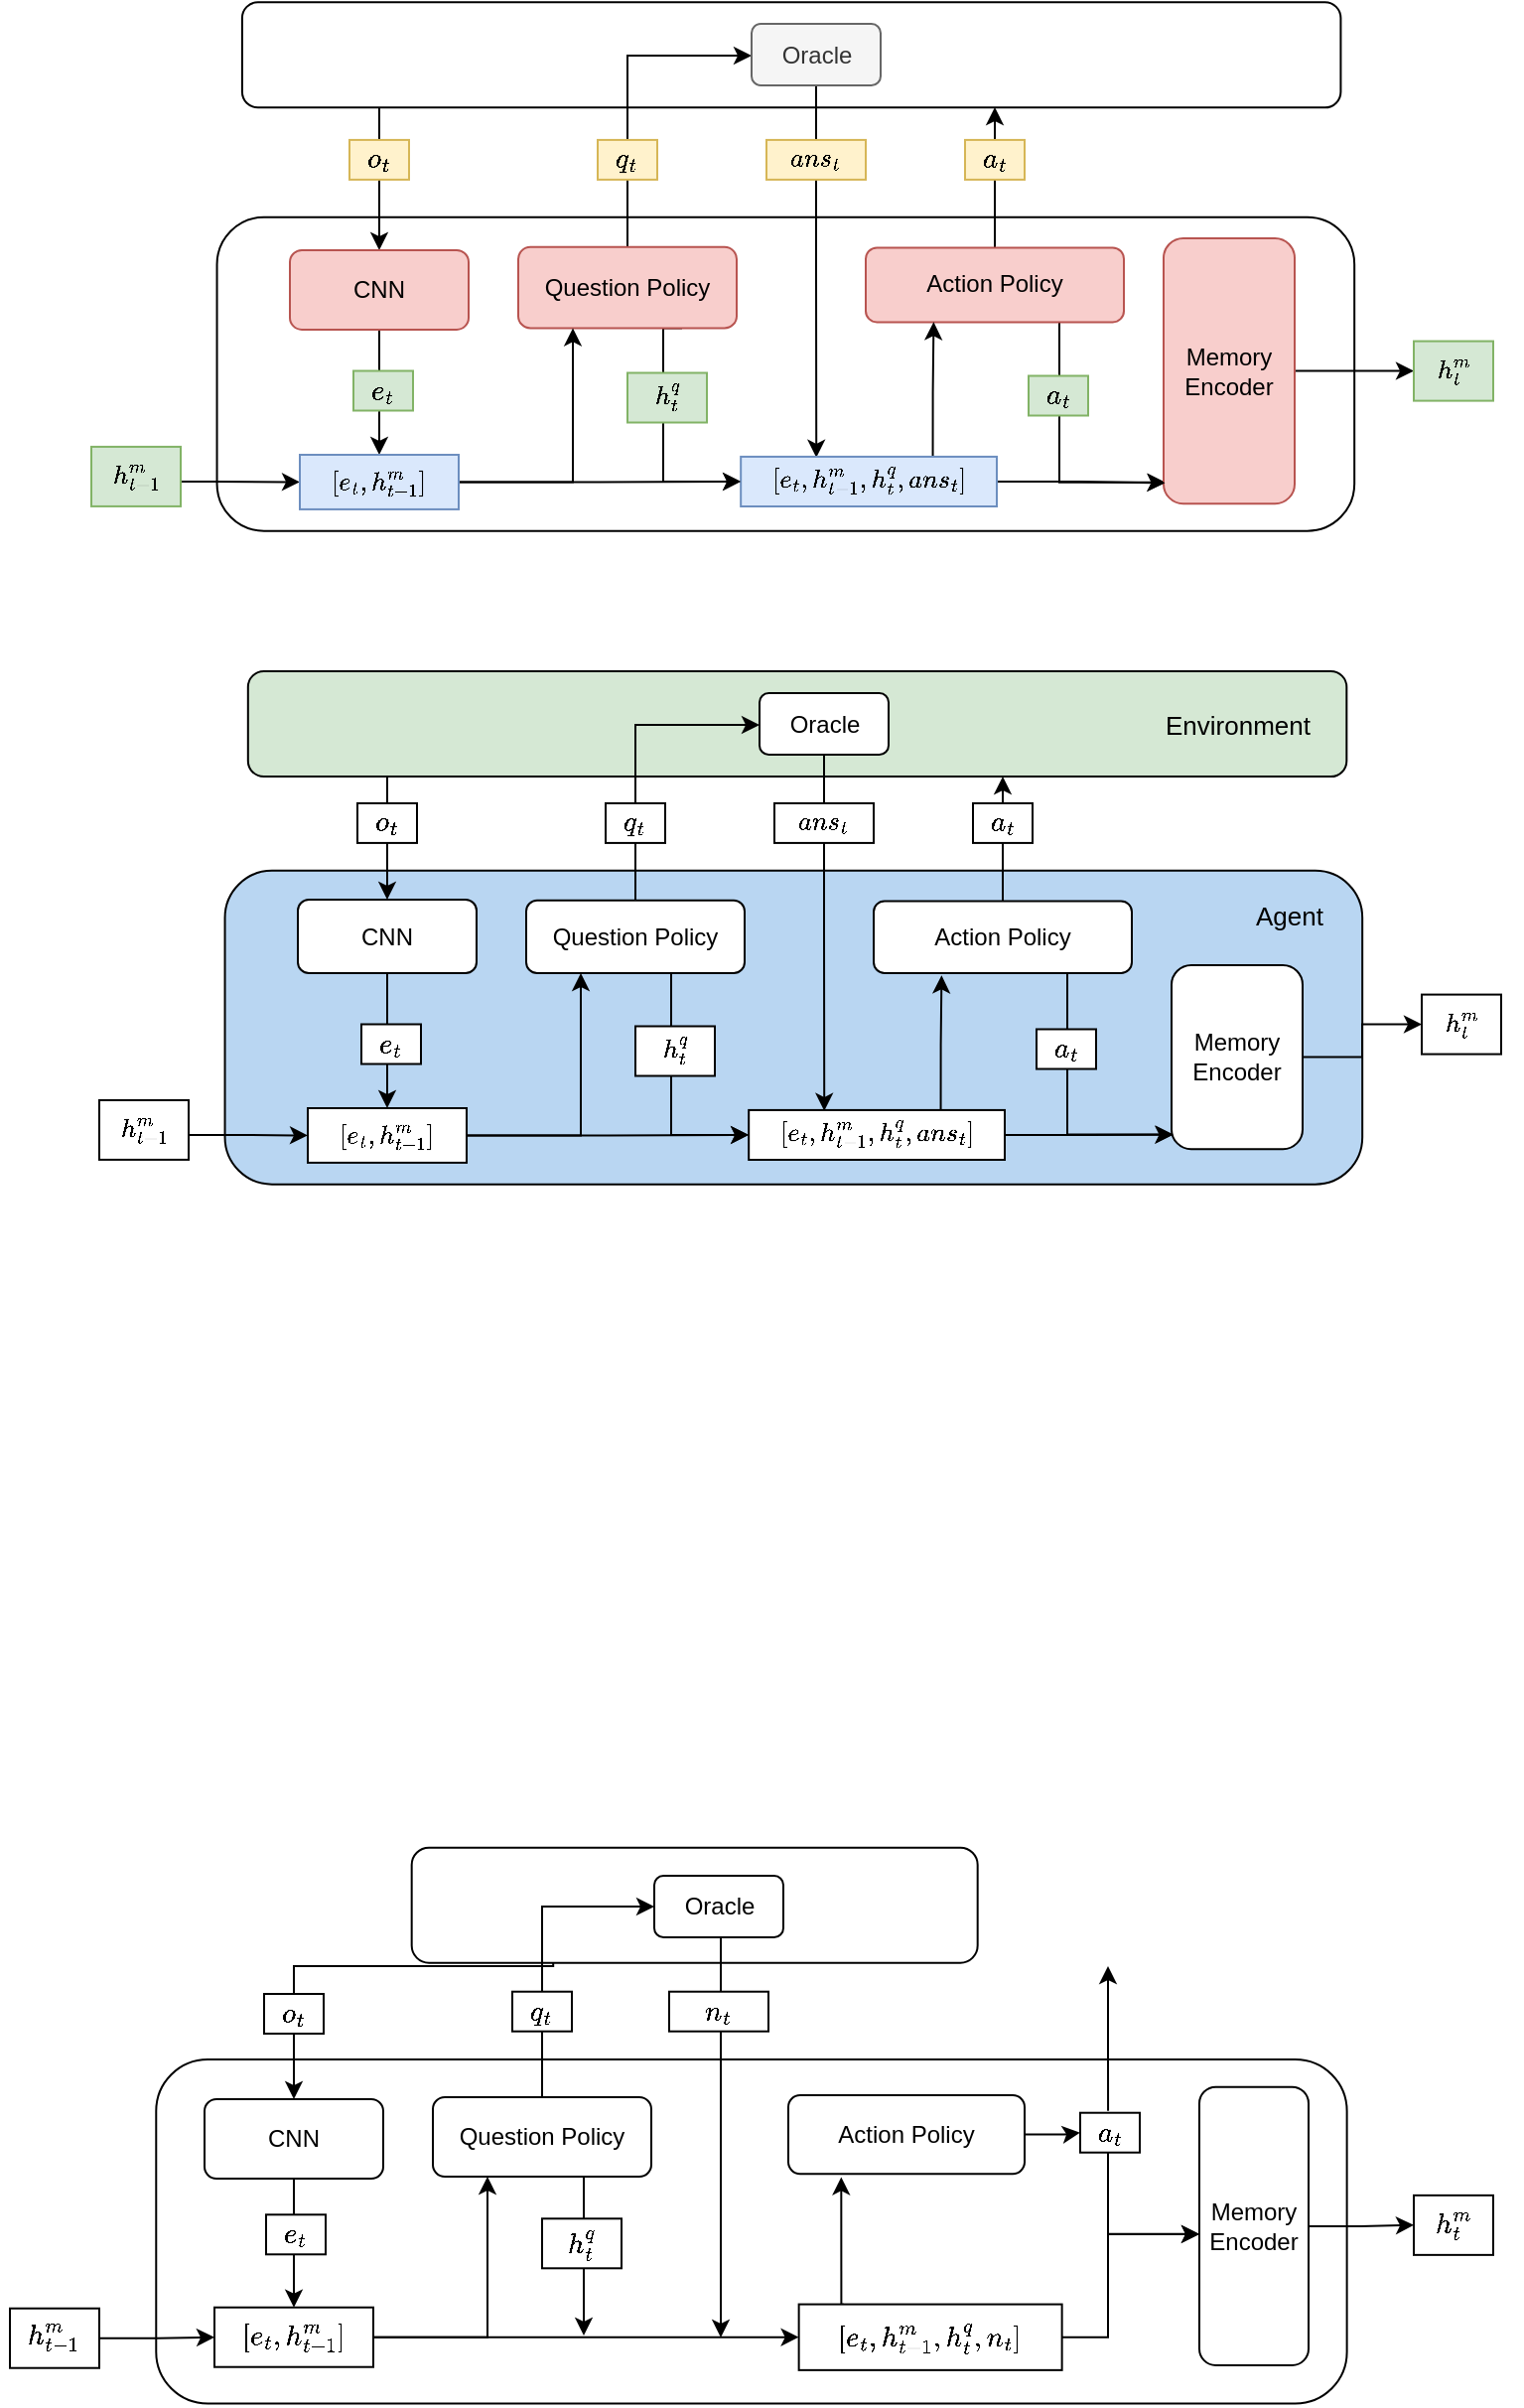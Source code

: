 <mxfile version="14.7.0" type="device"><diagram id="AQhYeNKTp81_VHmUAL4k" name="Page-1"><mxGraphModel dx="1239" dy="646" grid="1" gridSize="10" guides="1" tooltips="1" connect="1" arrows="1" fold="1" page="1" pageScale="1" pageWidth="827" pageHeight="1169" math="1" shadow="0"><root><mxCell id="0"/><mxCell id="1" parent="0"/><mxCell id="ZYxm7a6vwu-DWf72Gzp8-166" value="" style="rounded=1;whiteSpace=wrap;html=1;rotation=-90;" vertex="1" parent="1"><mxGeometry x="332.72" y="-18.04" width="157.92" height="572.82" as="geometry"/></mxCell><mxCell id="ZYxm7a6vwu-DWf72Gzp8-362" style="edgeStyle=orthogonalEdgeStyle;rounded=0;orthogonalLoop=1;jettySize=auto;html=1;exitX=0;exitY=0.25;exitDx=0;exitDy=0;entryX=0.5;entryY=0;entryDx=0;entryDy=0;" edge="1" parent="1" source="ZYxm7a6vwu-DWf72Gzp8-167" target="ZYxm7a6vwu-DWf72Gzp8-169"><mxGeometry relative="1" as="geometry"><Array as="points"><mxPoint x="207" y="119.38"/></Array></mxGeometry></mxCell><mxCell id="ZYxm7a6vwu-DWf72Gzp8-167" value="" style="rounded=1;whiteSpace=wrap;html=1;rotation=-90;" vertex="1" parent="1"><mxGeometry x="388.04" y="-169" width="53.08" height="553.26" as="geometry"/></mxCell><mxCell id="ZYxm7a6vwu-DWf72Gzp8-219" style="edgeStyle=orthogonalEdgeStyle;rounded=0;orthogonalLoop=1;jettySize=auto;html=1;" edge="1" parent="1" source="ZYxm7a6vwu-DWf72Gzp8-169" target="ZYxm7a6vwu-DWf72Gzp8-194"><mxGeometry relative="1" as="geometry"/></mxCell><mxCell id="ZYxm7a6vwu-DWf72Gzp8-169" value="CNN" style="rounded=1;whiteSpace=wrap;html=1;rotation=0;fillColor=#f8cecc;strokeColor=#b85450;" vertex="1" parent="1"><mxGeometry x="162" y="205.96" width="90" height="40" as="geometry"/></mxCell><mxCell id="ZYxm7a6vwu-DWf72Gzp8-206" style="edgeStyle=orthogonalEdgeStyle;rounded=0;orthogonalLoop=1;jettySize=auto;html=1;entryX=0;entryY=0.5;entryDx=0;entryDy=0;exitX=0.5;exitY=0;exitDx=0;exitDy=0;" edge="1" parent="1" source="ZYxm7a6vwu-DWf72Gzp8-172" target="ZYxm7a6vwu-DWf72Gzp8-177"><mxGeometry relative="1" as="geometry"><mxPoint x="332" y="200.38" as="sourcePoint"/><Array as="points"><mxPoint x="332" y="108"/><mxPoint x="394" y="108"/></Array></mxGeometry></mxCell><mxCell id="ZYxm7a6vwu-DWf72Gzp8-365" style="edgeStyle=orthogonalEdgeStyle;rounded=0;orthogonalLoop=1;jettySize=auto;html=1;exitX=0.75;exitY=1;exitDx=0;exitDy=0;entryX=0;entryY=0.5;entryDx=0;entryDy=0;fontSize=11;" edge="1" parent="1" source="ZYxm7a6vwu-DWf72Gzp8-172" target="ZYxm7a6vwu-DWf72Gzp8-188"><mxGeometry relative="1" as="geometry"><Array as="points"><mxPoint x="350" y="245"/><mxPoint x="350" y="323"/></Array></mxGeometry></mxCell><mxCell id="ZYxm7a6vwu-DWf72Gzp8-172" value="&lt;div&gt;Question Policy&lt;/div&gt;" style="rounded=1;whiteSpace=wrap;html=1;rotation=0;fillColor=#f8cecc;strokeColor=#b85450;" vertex="1" parent="1"><mxGeometry x="277" y="204.38" width="110" height="40.83" as="geometry"/></mxCell><mxCell id="ZYxm7a6vwu-DWf72Gzp8-275" style="edgeStyle=orthogonalEdgeStyle;rounded=0;orthogonalLoop=1;jettySize=auto;html=1;" edge="1" parent="1"><mxGeometry relative="1" as="geometry"><mxPoint x="517" y="134" as="targetPoint"/><mxPoint x="517" y="208.71" as="sourcePoint"/></mxGeometry></mxCell><mxCell id="ZYxm7a6vwu-DWf72Gzp8-366" style="edgeStyle=orthogonalEdgeStyle;rounded=0;orthogonalLoop=1;jettySize=auto;html=1;exitX=0.75;exitY=1;exitDx=0;exitDy=0;entryX=0.014;entryY=0.92;entryDx=0;entryDy=0;entryPerimeter=0;fontSize=11;" edge="1" parent="1" source="ZYxm7a6vwu-DWf72Gzp8-175" target="ZYxm7a6vwu-DWf72Gzp8-179"><mxGeometry relative="1" as="geometry"/></mxCell><mxCell id="ZYxm7a6vwu-DWf72Gzp8-175" value="Action Policy" style="rounded=1;whiteSpace=wrap;html=1;rotation=0;fillColor=#f8cecc;strokeColor=#b85450;" vertex="1" parent="1"><mxGeometry x="452" y="204.71" width="130" height="37.5" as="geometry"/></mxCell><mxCell id="ZYxm7a6vwu-DWf72Gzp8-364" style="edgeStyle=orthogonalEdgeStyle;rounded=0;orthogonalLoop=1;jettySize=auto;html=1;entryX=0.295;entryY=0.017;entryDx=0;entryDy=0;entryPerimeter=0;" edge="1" parent="1" source="ZYxm7a6vwu-DWf72Gzp8-177" target="ZYxm7a6vwu-DWf72Gzp8-188"><mxGeometry relative="1" as="geometry"/></mxCell><mxCell id="ZYxm7a6vwu-DWf72Gzp8-177" value="Oracle" style="rounded=1;whiteSpace=wrap;html=1;rotation=0;fillColor=#f5f5f5;strokeColor=#666666;fontColor=#333333;" vertex="1" parent="1"><mxGeometry x="394.5" y="92.03" width="65" height="30.96" as="geometry"/></mxCell><mxCell id="ZYxm7a6vwu-DWf72Gzp8-358" style="edgeStyle=orthogonalEdgeStyle;rounded=0;orthogonalLoop=1;jettySize=auto;html=1;entryX=0;entryY=0.5;entryDx=0;entryDy=0;" edge="1" parent="1" source="ZYxm7a6vwu-DWf72Gzp8-179" target="ZYxm7a6vwu-DWf72Gzp8-189"><mxGeometry relative="1" as="geometry"/></mxCell><mxCell id="ZYxm7a6vwu-DWf72Gzp8-179" value="&lt;div&gt;Memory Encoder&lt;br&gt;&lt;/div&gt;" style="rounded=1;whiteSpace=wrap;html=1;rotation=0;fillColor=#f8cecc;strokeColor=#b85450;" vertex="1" parent="1"><mxGeometry x="602" y="200" width="66" height="133.6" as="geometry"/></mxCell><mxCell id="ZYxm7a6vwu-DWf72Gzp8-181" value="&lt;div&gt;$$o_t$$&lt;/div&gt;" style="text;html=1;align=center;verticalAlign=middle;whiteSpace=wrap;rounded=0;fillColor=#fff2cc;strokeColor=#d6b656;rotation=0;" vertex="1" parent="1"><mxGeometry x="192" y="150.46" width="30" height="20" as="geometry"/></mxCell><mxCell id="ZYxm7a6vwu-DWf72Gzp8-182" value="&lt;div&gt;$$q_t$$&lt;/div&gt;" style="text;html=1;align=center;verticalAlign=middle;whiteSpace=wrap;rounded=0;fillColor=#fff2cc;strokeColor=#d6b656;rotation=0;" vertex="1" parent="1"><mxGeometry x="317" y="150.46" width="30" height="20" as="geometry"/></mxCell><mxCell id="ZYxm7a6vwu-DWf72Gzp8-221" style="edgeStyle=orthogonalEdgeStyle;rounded=0;orthogonalLoop=1;jettySize=auto;html=1;entryX=0;entryY=0.5;entryDx=0;entryDy=0;" edge="1" parent="1" source="ZYxm7a6vwu-DWf72Gzp8-183" target="ZYxm7a6vwu-DWf72Gzp8-194"><mxGeometry relative="1" as="geometry"><Array as="points"><mxPoint x="122" y="322.46"/><mxPoint x="122" y="322.46"/></Array></mxGeometry></mxCell><mxCell id="ZYxm7a6vwu-DWf72Gzp8-183" value="&lt;div style=&quot;font-size: 11px;&quot;&gt;$$h^m_{t-1}$$&lt;/div&gt;" style="text;html=1;align=center;verticalAlign=middle;whiteSpace=wrap;rounded=0;fillColor=#d5e8d4;strokeColor=#82b366;rotation=0;fontSize=11;" vertex="1" parent="1"><mxGeometry x="62" y="304.96" width="45" height="30" as="geometry"/></mxCell><mxCell id="ZYxm7a6vwu-DWf72Gzp8-185" value="&lt;div style=&quot;font-size: 11px;&quot;&gt;$$ans_t$$&lt;/div&gt;" style="text;html=1;align=center;verticalAlign=middle;whiteSpace=wrap;rounded=0;fillColor=#fff2cc;strokeColor=#d6b656;rotation=0;fontSize=11;" vertex="1" parent="1"><mxGeometry x="402" y="150.46" width="50" height="20" as="geometry"/></mxCell><mxCell id="ZYxm7a6vwu-DWf72Gzp8-337" style="edgeStyle=orthogonalEdgeStyle;rounded=0;orthogonalLoop=1;jettySize=auto;html=1;exitX=1;exitY=0.5;exitDx=0;exitDy=0;entryX=0.011;entryY=0.922;entryDx=0;entryDy=0;entryPerimeter=0;" edge="1" parent="1" source="ZYxm7a6vwu-DWf72Gzp8-188" target="ZYxm7a6vwu-DWf72Gzp8-179"><mxGeometry relative="1" as="geometry"/></mxCell><mxCell id="ZYxm7a6vwu-DWf72Gzp8-360" style="edgeStyle=orthogonalEdgeStyle;rounded=0;orthogonalLoop=1;jettySize=auto;html=1;exitX=0.75;exitY=0;exitDx=0;exitDy=0;entryX=0.263;entryY=0.972;entryDx=0;entryDy=0;entryPerimeter=0;" edge="1" parent="1"><mxGeometry relative="1" as="geometry"><mxPoint x="485.772" y="311.96" as="sourcePoint"/><mxPoint x="486.19" y="242.16" as="targetPoint"/><Array as="points"><mxPoint x="486" y="277.38"/><mxPoint x="486" y="277.38"/></Array></mxGeometry></mxCell><mxCell id="ZYxm7a6vwu-DWf72Gzp8-188" value="$$[e_t, h^m_{t-1}, h_t^q, ans_t]$$" style="rounded=0;whiteSpace=wrap;html=1;rotation=0;fillColor=#dae8fc;strokeColor=#6c8ebf;fontSize=11;" vertex="1" parent="1"><mxGeometry x="389.09" y="309.96" width="128.91" height="25.04" as="geometry"/></mxCell><mxCell id="ZYxm7a6vwu-DWf72Gzp8-189" value="&lt;div style=&quot;font-size: 11px;&quot;&gt;$$h^m_{t}$$&lt;/div&gt;" style="text;html=1;align=center;verticalAlign=middle;whiteSpace=wrap;rounded=0;fillColor=#d5e8d4;strokeColor=#82b366;rotation=0;fontSize=11;" vertex="1" parent="1"><mxGeometry x="728" y="251.8" width="40" height="30" as="geometry"/></mxCell><mxCell id="ZYxm7a6vwu-DWf72Gzp8-191" value="&lt;div style=&quot;font-size: 11px;&quot;&gt;$$h^q_{t}$$&lt;/div&gt;" style="text;html=1;align=center;verticalAlign=middle;whiteSpace=wrap;rounded=0;strokeColor=#82b366;fillColor=#d5e8d4;rotation=0;fontSize=11;" vertex="1" parent="1"><mxGeometry x="332" y="267.75" width="40" height="25" as="geometry"/></mxCell><mxCell id="ZYxm7a6vwu-DWf72Gzp8-243" style="edgeStyle=orthogonalEdgeStyle;rounded=0;orthogonalLoop=1;jettySize=auto;html=1;exitX=1;exitY=0.5;exitDx=0;exitDy=0;entryX=0.25;entryY=1;entryDx=0;entryDy=0;" edge="1" parent="1" source="ZYxm7a6vwu-DWf72Gzp8-194" target="ZYxm7a6vwu-DWf72Gzp8-172"><mxGeometry relative="1" as="geometry"/></mxCell><mxCell id="ZYxm7a6vwu-DWf72Gzp8-245" style="edgeStyle=orthogonalEdgeStyle;rounded=0;orthogonalLoop=1;jettySize=auto;html=1;exitX=1;exitY=0.5;exitDx=0;exitDy=0;entryX=0;entryY=0.5;entryDx=0;entryDy=0;" edge="1" parent="1" source="ZYxm7a6vwu-DWf72Gzp8-194" target="ZYxm7a6vwu-DWf72Gzp8-188"><mxGeometry relative="1" as="geometry"/></mxCell><mxCell id="ZYxm7a6vwu-DWf72Gzp8-194" value="$$[e_t, h^m_{t-1}]$$" style="rounded=0;whiteSpace=wrap;html=1;rotation=0;fillColor=#dae8fc;strokeColor=#6c8ebf;fontSize=11;" vertex="1" parent="1"><mxGeometry x="167" y="309" width="80" height="27.46" as="geometry"/></mxCell><mxCell id="ZYxm7a6vwu-DWf72Gzp8-196" value="&lt;div&gt;$$e_t$$&lt;/div&gt;" style="text;html=1;align=center;verticalAlign=middle;whiteSpace=wrap;rounded=0;fillColor=#d5e8d4;strokeColor=#82b366;rotation=0;" vertex="1" parent="1"><mxGeometry x="194" y="266.75" width="30" height="20" as="geometry"/></mxCell><mxCell id="ZYxm7a6vwu-DWf72Gzp8-186" value="&lt;div&gt;$$a_t$$&lt;/div&gt;" style="text;html=1;align=center;verticalAlign=middle;whiteSpace=wrap;rounded=0;fillColor=#d5e8d4;strokeColor=#82b366;rotation=0;" vertex="1" parent="1"><mxGeometry x="534" y="269.25" width="30" height="20" as="geometry"/></mxCell><mxCell id="ZYxm7a6vwu-DWf72Gzp8-276" value="&lt;div&gt;$$a_t$$&lt;/div&gt;" style="text;html=1;align=center;verticalAlign=middle;whiteSpace=wrap;rounded=0;fillColor=#fff2cc;strokeColor=#d6b656;rotation=0;" vertex="1" parent="1"><mxGeometry x="502" y="150.46" width="30" height="20" as="geometry"/></mxCell><mxCell id="ZYxm7a6vwu-DWf72Gzp8-282" value="" style="rounded=1;whiteSpace=wrap;html=1;rotation=-90;" vertex="1" parent="1"><mxGeometry x="307.86" y="903.81" width="173.23" height="599.68" as="geometry"/></mxCell><mxCell id="ZYxm7a6vwu-DWf72Gzp8-344" style="edgeStyle=orthogonalEdgeStyle;rounded=0;orthogonalLoop=1;jettySize=auto;html=1;exitX=0;exitY=0.25;exitDx=0;exitDy=0;entryX=0.5;entryY=0;entryDx=0;entryDy=0;" edge="1" parent="1" source="ZYxm7a6vwu-DWf72Gzp8-284" target="ZYxm7a6vwu-DWf72Gzp8-286"><mxGeometry relative="1" as="geometry"><Array as="points"><mxPoint x="164" y="1070"/></Array></mxGeometry></mxCell><mxCell id="ZYxm7a6vwu-DWf72Gzp8-284" value="" style="rounded=1;whiteSpace=wrap;html=1;rotation=-90;" vertex="1" parent="1"><mxGeometry x="336.84" y="896.84" width="58" height="285" as="geometry"/></mxCell><mxCell id="ZYxm7a6vwu-DWf72Gzp8-285" style="edgeStyle=orthogonalEdgeStyle;rounded=0;orthogonalLoop=1;jettySize=auto;html=1;" edge="1" parent="1" source="ZYxm7a6vwu-DWf72Gzp8-286" target="ZYxm7a6vwu-DWf72Gzp8-312"><mxGeometry relative="1" as="geometry"/></mxCell><mxCell id="ZYxm7a6vwu-DWf72Gzp8-286" value="CNN" style="rounded=1;whiteSpace=wrap;html=1;rotation=0;" vertex="1" parent="1"><mxGeometry x="119" y="1137" width="90" height="40" as="geometry"/></mxCell><mxCell id="ZYxm7a6vwu-DWf72Gzp8-346" style="edgeStyle=orthogonalEdgeStyle;rounded=0;orthogonalLoop=1;jettySize=auto;html=1;exitX=0.5;exitY=0;exitDx=0;exitDy=0;entryX=0;entryY=0.5;entryDx=0;entryDy=0;" edge="1" parent="1" source="ZYxm7a6vwu-DWf72Gzp8-289" target="ZYxm7a6vwu-DWf72Gzp8-294"><mxGeometry relative="1" as="geometry"/></mxCell><mxCell id="ZYxm7a6vwu-DWf72Gzp8-349" style="edgeStyle=orthogonalEdgeStyle;rounded=0;orthogonalLoop=1;jettySize=auto;html=1;" edge="1" parent="1" source="ZYxm7a6vwu-DWf72Gzp8-289"><mxGeometry relative="1" as="geometry"><mxPoint x="310" y="1256.0" as="targetPoint"/><mxPoint x="289" y="1172.61" as="sourcePoint"/><Array as="points"><mxPoint x="310" y="1190"/><mxPoint x="310" y="1190"/></Array></mxGeometry></mxCell><mxCell id="ZYxm7a6vwu-DWf72Gzp8-289" value="&lt;div&gt;Question Policy&lt;/div&gt;" style="rounded=1;whiteSpace=wrap;html=1;rotation=0;" vertex="1" parent="1"><mxGeometry x="234" y="1136" width="110" height="40" as="geometry"/></mxCell><mxCell id="ZYxm7a6vwu-DWf72Gzp8-357" style="edgeStyle=orthogonalEdgeStyle;rounded=0;orthogonalLoop=1;jettySize=auto;html=1;entryX=0;entryY=0.5;entryDx=0;entryDy=0;" edge="1" parent="1" source="ZYxm7a6vwu-DWf72Gzp8-292" target="ZYxm7a6vwu-DWf72Gzp8-315"><mxGeometry relative="1" as="geometry"/></mxCell><mxCell id="ZYxm7a6vwu-DWf72Gzp8-292" value="Action Policy" style="rounded=1;whiteSpace=wrap;html=1;rotation=0;" vertex="1" parent="1"><mxGeometry x="413" y="1135" width="119" height="39.61" as="geometry"/></mxCell><mxCell id="ZYxm7a6vwu-DWf72Gzp8-347" style="edgeStyle=orthogonalEdgeStyle;rounded=0;orthogonalLoop=1;jettySize=auto;html=1;" edge="1" parent="1"><mxGeometry relative="1" as="geometry"><mxPoint x="379" y="1257.0" as="targetPoint"/><mxPoint x="379" y="1026.39" as="sourcePoint"/></mxGeometry></mxCell><mxCell id="ZYxm7a6vwu-DWf72Gzp8-294" value="Oracle" style="rounded=1;whiteSpace=wrap;html=1;rotation=0;" vertex="1" parent="1"><mxGeometry x="345.5" y="1024.52" width="65" height="30.96" as="geometry"/></mxCell><mxCell id="ZYxm7a6vwu-DWf72Gzp8-295" style="edgeStyle=orthogonalEdgeStyle;rounded=0;orthogonalLoop=1;jettySize=auto;html=1;entryX=0;entryY=0.5;entryDx=0;entryDy=0;" edge="1" parent="1" source="ZYxm7a6vwu-DWf72Gzp8-296" target="ZYxm7a6vwu-DWf72Gzp8-307"><mxGeometry relative="1" as="geometry"/></mxCell><mxCell id="ZYxm7a6vwu-DWf72Gzp8-296" value="&lt;div&gt;Memory Encoder&lt;br&gt;&lt;/div&gt;" style="rounded=1;whiteSpace=wrap;html=1;rotation=0;" vertex="1" parent="1"><mxGeometry x="620" y="1130.86" width="55" height="140.14" as="geometry"/></mxCell><mxCell id="ZYxm7a6vwu-DWf72Gzp8-350" style="edgeStyle=orthogonalEdgeStyle;rounded=0;orthogonalLoop=1;jettySize=auto;html=1;entryX=0;entryY=0.5;entryDx=0;entryDy=0;" edge="1" parent="1" source="ZYxm7a6vwu-DWf72Gzp8-301" target="ZYxm7a6vwu-DWf72Gzp8-312"><mxGeometry relative="1" as="geometry"/></mxCell><mxCell id="ZYxm7a6vwu-DWf72Gzp8-301" value="&lt;div&gt;$$h^m_{t-1}$$&lt;/div&gt;" style="text;html=1;align=center;verticalAlign=middle;whiteSpace=wrap;rounded=0;rotation=0;strokeColor=#000000;" vertex="1" parent="1"><mxGeometry x="21" y="1242.36" width="45" height="30" as="geometry"/></mxCell><mxCell id="ZYxm7a6vwu-DWf72Gzp8-320" style="edgeStyle=orthogonalEdgeStyle;rounded=0;orthogonalLoop=1;jettySize=auto;html=1;entryX=0.224;entryY=1.041;entryDx=0;entryDy=0;entryPerimeter=0;" edge="1" parent="1" target="ZYxm7a6vwu-DWf72Gzp8-292"><mxGeometry relative="1" as="geometry"><mxPoint x="441" y="1240.36" as="sourcePoint"/><mxPoint x="440" y="1180" as="targetPoint"/><Array as="points"><mxPoint x="440" y="1240"/></Array></mxGeometry></mxCell><mxCell id="ZYxm7a6vwu-DWf72Gzp8-330" style="edgeStyle=orthogonalEdgeStyle;rounded=0;orthogonalLoop=1;jettySize=auto;html=1;exitX=1;exitY=0.5;exitDx=0;exitDy=0;entryX=0;entryY=0.5;entryDx=0;entryDy=0;" edge="1" parent="1" source="ZYxm7a6vwu-DWf72Gzp8-306"><mxGeometry relative="1" as="geometry"><mxPoint x="554.82" y="1256.86" as="sourcePoint"/><mxPoint x="620" y="1204.86" as="targetPoint"/><Array as="points"><mxPoint x="574" y="1257"/><mxPoint x="574" y="1205"/></Array></mxGeometry></mxCell><mxCell id="ZYxm7a6vwu-DWf72Gzp8-306" value="$$[e_t, h^m_{t-1}, h_t^q, n_t]$$" style="rounded=0;whiteSpace=wrap;html=1;rotation=0;" vertex="1" parent="1"><mxGeometry x="418.32" y="1240.29" width="132.5" height="33.14" as="geometry"/></mxCell><mxCell id="ZYxm7a6vwu-DWf72Gzp8-307" value="&lt;div&gt;$$h^m_{t}$$&lt;/div&gt;" style="text;html=1;align=center;verticalAlign=middle;whiteSpace=wrap;rounded=0;rotation=0;strokeColor=#000000;" vertex="1" parent="1"><mxGeometry x="728" y="1185.43" width="40" height="30" as="geometry"/></mxCell><mxCell id="ZYxm7a6vwu-DWf72Gzp8-310" style="edgeStyle=orthogonalEdgeStyle;rounded=0;orthogonalLoop=1;jettySize=auto;html=1;exitX=1;exitY=0.5;exitDx=0;exitDy=0;entryX=0.25;entryY=1;entryDx=0;entryDy=0;" edge="1" parent="1" source="ZYxm7a6vwu-DWf72Gzp8-312" target="ZYxm7a6vwu-DWf72Gzp8-289"><mxGeometry relative="1" as="geometry"/></mxCell><mxCell id="ZYxm7a6vwu-DWf72Gzp8-311" style="edgeStyle=orthogonalEdgeStyle;rounded=0;orthogonalLoop=1;jettySize=auto;html=1;exitX=1;exitY=0.5;exitDx=0;exitDy=0;entryX=0;entryY=0.5;entryDx=0;entryDy=0;" edge="1" parent="1" source="ZYxm7a6vwu-DWf72Gzp8-312" target="ZYxm7a6vwu-DWf72Gzp8-306"><mxGeometry relative="1" as="geometry"/></mxCell><mxCell id="ZYxm7a6vwu-DWf72Gzp8-312" value="$$[e_t, h^m_{t-1}]$$" style="rounded=0;whiteSpace=wrap;html=1;rotation=0;" vertex="1" parent="1"><mxGeometry x="124" y="1241.86" width="80" height="30" as="geometry"/></mxCell><mxCell id="ZYxm7a6vwu-DWf72Gzp8-331" style="edgeStyle=orthogonalEdgeStyle;rounded=0;orthogonalLoop=1;jettySize=auto;html=1;" edge="1" parent="1"><mxGeometry relative="1" as="geometry"><mxPoint x="574" y="1162.86" as="sourcePoint"/><mxPoint x="620" y="1205" as="targetPoint"/><Array as="points"><mxPoint x="574" y="1205"/></Array></mxGeometry></mxCell><mxCell id="ZYxm7a6vwu-DWf72Gzp8-339" style="edgeStyle=orthogonalEdgeStyle;rounded=0;orthogonalLoop=1;jettySize=auto;html=1;" edge="1" parent="1"><mxGeometry relative="1" as="geometry"><mxPoint x="574.034" y="1142.86" as="sourcePoint"/><mxPoint x="574" y="1070" as="targetPoint"/><Array as="points"><mxPoint x="574" y="1110"/><mxPoint x="574" y="1110"/></Array></mxGeometry></mxCell><mxCell id="ZYxm7a6vwu-DWf72Gzp8-298" value="&lt;div&gt;$$o_t$$&lt;/div&gt;" style="text;html=1;align=center;verticalAlign=middle;whiteSpace=wrap;rounded=0;rotation=0;strokeColor=#000000;fillColor=#ffffff;" vertex="1" parent="1"><mxGeometry x="149" y="1084.0" width="30" height="20" as="geometry"/></mxCell><mxCell id="ZYxm7a6vwu-DWf72Gzp8-299" value="&lt;div&gt;$$q_t$$&lt;/div&gt;" style="text;html=1;align=center;verticalAlign=middle;whiteSpace=wrap;rounded=0;rotation=0;strokeColor=#000000;fillColor=#ffffff;" vertex="1" parent="1"><mxGeometry x="274" y="1082.86" width="30" height="20" as="geometry"/></mxCell><mxCell id="ZYxm7a6vwu-DWf72Gzp8-303" value="&lt;div&gt;$$n_t$$&lt;/div&gt;" style="text;html=1;align=center;verticalAlign=middle;whiteSpace=wrap;rounded=0;rotation=0;strokeColor=#000000;fillColor=#ffffff;" vertex="1" parent="1"><mxGeometry x="353" y="1082.86" width="50" height="20" as="geometry"/></mxCell><mxCell id="ZYxm7a6vwu-DWf72Gzp8-309" value="&lt;div&gt;$$h^q_{t}$$&lt;/div&gt;" style="text;html=1;align=center;verticalAlign=middle;whiteSpace=wrap;rounded=0;rotation=0;strokeColor=#000000;fillColor=#ffffff;" vertex="1" parent="1"><mxGeometry x="289" y="1197.15" width="40" height="25" as="geometry"/></mxCell><mxCell id="ZYxm7a6vwu-DWf72Gzp8-313" value="&lt;div&gt;$$e_t$$&lt;/div&gt;" style="text;html=1;align=center;verticalAlign=middle;whiteSpace=wrap;rounded=0;rotation=0;strokeColor=#000000;fillColor=#ffffff;" vertex="1" parent="1"><mxGeometry x="150" y="1195.15" width="30" height="20" as="geometry"/></mxCell><mxCell id="ZYxm7a6vwu-DWf72Gzp8-315" value="&lt;div&gt;$$a_t$$&lt;/div&gt;" style="text;html=1;align=center;verticalAlign=middle;whiteSpace=wrap;rounded=0;rotation=0;strokeColor=#000000;fillColor=#ffffff;" vertex="1" parent="1"><mxGeometry x="560" y="1143.86" width="30" height="20" as="geometry"/></mxCell><mxCell id="ZYxm7a6vwu-DWf72Gzp8-367" value="" style="rounded=1;whiteSpace=wrap;html=1;rotation=-90;fillColor=#B9D6F2;" vertex="1" parent="1"><mxGeometry x="336.72" y="310.96" width="157.92" height="572.82" as="geometry"/></mxCell><mxCell id="ZYxm7a6vwu-DWf72Gzp8-368" style="edgeStyle=orthogonalEdgeStyle;rounded=0;orthogonalLoop=1;jettySize=auto;html=1;exitX=0;exitY=0.25;exitDx=0;exitDy=0;entryX=0.5;entryY=0;entryDx=0;entryDy=0;" edge="1" parent="1" source="ZYxm7a6vwu-DWf72Gzp8-369" target="ZYxm7a6vwu-DWf72Gzp8-371"><mxGeometry relative="1" as="geometry"><Array as="points"><mxPoint x="211" y="448.38"/></Array></mxGeometry></mxCell><mxCell id="ZYxm7a6vwu-DWf72Gzp8-369" value="" style="rounded=1;whiteSpace=wrap;html=1;rotation=-90;fillColor=#d5e8d4;" vertex="1" parent="1"><mxGeometry x="391" y="167.88" width="53.08" height="553.26" as="geometry"/></mxCell><mxCell id="ZYxm7a6vwu-DWf72Gzp8-370" style="edgeStyle=orthogonalEdgeStyle;rounded=0;orthogonalLoop=1;jettySize=auto;html=1;" edge="1" parent="1" source="ZYxm7a6vwu-DWf72Gzp8-371" target="ZYxm7a6vwu-DWf72Gzp8-394"><mxGeometry relative="1" as="geometry"/></mxCell><mxCell id="ZYxm7a6vwu-DWf72Gzp8-371" value="CNN" style="rounded=1;whiteSpace=wrap;html=1;rotation=0;" vertex="1" parent="1"><mxGeometry x="166" y="533" width="90" height="37" as="geometry"/></mxCell><mxCell id="ZYxm7a6vwu-DWf72Gzp8-372" style="edgeStyle=orthogonalEdgeStyle;rounded=0;orthogonalLoop=1;jettySize=auto;html=1;entryX=0;entryY=0.5;entryDx=0;entryDy=0;exitX=0.5;exitY=0;exitDx=0;exitDy=0;" edge="1" parent="1" target="ZYxm7a6vwu-DWf72Gzp8-379"><mxGeometry relative="1" as="geometry"><mxPoint x="336" y="541.38" as="sourcePoint"/><Array as="points"><mxPoint x="336" y="445"/><mxPoint x="398" y="445"/></Array></mxGeometry></mxCell><mxCell id="ZYxm7a6vwu-DWf72Gzp8-373" style="edgeStyle=orthogonalEdgeStyle;rounded=0;orthogonalLoop=1;jettySize=auto;html=1;exitX=0.75;exitY=1;exitDx=0;exitDy=0;entryX=0;entryY=0.5;entryDx=0;entryDy=0;fontSize=11;" edge="1" parent="1" source="ZYxm7a6vwu-DWf72Gzp8-374" target="ZYxm7a6vwu-DWf72Gzp8-389"><mxGeometry relative="1" as="geometry"><Array as="points"><mxPoint x="354" y="570"/><mxPoint x="354" y="652"/></Array></mxGeometry></mxCell><mxCell id="ZYxm7a6vwu-DWf72Gzp8-374" value="&lt;div&gt;Question Policy&lt;/div&gt;" style="rounded=1;whiteSpace=wrap;html=1;rotation=0;" vertex="1" parent="1"><mxGeometry x="281" y="533.38" width="110" height="36.62" as="geometry"/></mxCell><mxCell id="ZYxm7a6vwu-DWf72Gzp8-375" style="edgeStyle=orthogonalEdgeStyle;rounded=0;orthogonalLoop=1;jettySize=auto;html=1;" edge="1" parent="1"><mxGeometry relative="1" as="geometry"><mxPoint x="521" y="471" as="targetPoint"/><mxPoint x="521" y="545.71" as="sourcePoint"/></mxGeometry></mxCell><mxCell id="ZYxm7a6vwu-DWf72Gzp8-376" style="edgeStyle=orthogonalEdgeStyle;rounded=0;orthogonalLoop=1;jettySize=auto;html=1;exitX=0.75;exitY=1;exitDx=0;exitDy=0;entryX=0.014;entryY=0.92;entryDx=0;entryDy=0;entryPerimeter=0;fontSize=11;" edge="1" parent="1" source="ZYxm7a6vwu-DWf72Gzp8-377" target="ZYxm7a6vwu-DWf72Gzp8-381"><mxGeometry relative="1" as="geometry"/></mxCell><mxCell id="ZYxm7a6vwu-DWf72Gzp8-377" value="Action Policy" style="rounded=1;whiteSpace=wrap;html=1;rotation=0;" vertex="1" parent="1"><mxGeometry x="456" y="533.71" width="130" height="36.29" as="geometry"/></mxCell><mxCell id="ZYxm7a6vwu-DWf72Gzp8-378" style="edgeStyle=orthogonalEdgeStyle;rounded=0;orthogonalLoop=1;jettySize=auto;html=1;entryX=0.295;entryY=0.017;entryDx=0;entryDy=0;entryPerimeter=0;" edge="1" parent="1" source="ZYxm7a6vwu-DWf72Gzp8-379" target="ZYxm7a6vwu-DWf72Gzp8-389"><mxGeometry relative="1" as="geometry"/></mxCell><mxCell id="ZYxm7a6vwu-DWf72Gzp8-379" value="Oracle" style="rounded=1;whiteSpace=wrap;html=1;rotation=0;" vertex="1" parent="1"><mxGeometry x="398.5" y="429.03" width="65" height="30.96" as="geometry"/></mxCell><mxCell id="ZYxm7a6vwu-DWf72Gzp8-380" style="edgeStyle=orthogonalEdgeStyle;rounded=0;orthogonalLoop=1;jettySize=auto;html=1;entryX=0;entryY=0.5;entryDx=0;entryDy=0;" edge="1" parent="1" source="ZYxm7a6vwu-DWf72Gzp8-381" target="ZYxm7a6vwu-DWf72Gzp8-390"><mxGeometry relative="1" as="geometry"/></mxCell><mxCell id="ZYxm7a6vwu-DWf72Gzp8-381" value="&lt;div&gt;Memory Encoder&lt;br&gt;&lt;/div&gt;" style="rounded=1;whiteSpace=wrap;html=1;rotation=0;" vertex="1" parent="1"><mxGeometry x="606" y="566" width="66" height="92.6" as="geometry"/></mxCell><mxCell id="ZYxm7a6vwu-DWf72Gzp8-382" value="&lt;div&gt;$$o_t$$&lt;/div&gt;" style="text;html=1;align=center;verticalAlign=middle;whiteSpace=wrap;rounded=0;rotation=0;fillColor=#ffffff;strokeColor=#000000;" vertex="1" parent="1"><mxGeometry x="196" y="484.46" width="30" height="20" as="geometry"/></mxCell><mxCell id="ZYxm7a6vwu-DWf72Gzp8-383" value="&lt;div&gt;$$q_t$$&lt;/div&gt;" style="text;html=1;align=center;verticalAlign=middle;whiteSpace=wrap;rounded=0;rotation=0;fillColor=#ffffff;strokeColor=#000000;" vertex="1" parent="1"><mxGeometry x="321" y="484.46" width="30" height="20" as="geometry"/></mxCell><mxCell id="ZYxm7a6vwu-DWf72Gzp8-384" style="edgeStyle=orthogonalEdgeStyle;rounded=0;orthogonalLoop=1;jettySize=auto;html=1;entryX=0;entryY=0.5;entryDx=0;entryDy=0;" edge="1" parent="1" source="ZYxm7a6vwu-DWf72Gzp8-385" target="ZYxm7a6vwu-DWf72Gzp8-394"><mxGeometry relative="1" as="geometry"><Array as="points"><mxPoint x="126" y="651.46"/><mxPoint x="126" y="651.46"/></Array></mxGeometry></mxCell><mxCell id="ZYxm7a6vwu-DWf72Gzp8-385" value="&lt;div style=&quot;font-size: 11px;&quot;&gt;$$h^m_{t-1}$$&lt;/div&gt;" style="text;html=1;align=center;verticalAlign=middle;whiteSpace=wrap;rounded=0;rotation=0;fontSize=11;fillColor=#ffffff;strokeColor=#000000;" vertex="1" parent="1"><mxGeometry x="66" y="633.96" width="45" height="30" as="geometry"/></mxCell><mxCell id="ZYxm7a6vwu-DWf72Gzp8-386" value="&lt;div style=&quot;font-size: 11px;&quot;&gt;$$ans_t$$&lt;/div&gt;" style="text;html=1;align=center;verticalAlign=middle;whiteSpace=wrap;rounded=0;rotation=0;fontSize=11;fillColor=#ffffff;strokeColor=#000000;" vertex="1" parent="1"><mxGeometry x="406" y="484.46" width="50" height="20" as="geometry"/></mxCell><mxCell id="ZYxm7a6vwu-DWf72Gzp8-387" style="edgeStyle=orthogonalEdgeStyle;rounded=0;orthogonalLoop=1;jettySize=auto;html=1;exitX=1;exitY=0.5;exitDx=0;exitDy=0;entryX=0.011;entryY=0.922;entryDx=0;entryDy=0;entryPerimeter=0;" edge="1" parent="1" source="ZYxm7a6vwu-DWf72Gzp8-389" target="ZYxm7a6vwu-DWf72Gzp8-381"><mxGeometry relative="1" as="geometry"/></mxCell><mxCell id="ZYxm7a6vwu-DWf72Gzp8-388" style="edgeStyle=orthogonalEdgeStyle;rounded=0;orthogonalLoop=1;jettySize=auto;html=1;exitX=0.75;exitY=0;exitDx=0;exitDy=0;entryX=0.263;entryY=0.972;entryDx=0;entryDy=0;entryPerimeter=0;" edge="1" parent="1"><mxGeometry relative="1" as="geometry"><mxPoint x="489.773" y="640.96" as="sourcePoint"/><mxPoint x="490.19" y="571.16" as="targetPoint"/><Array as="points"><mxPoint x="490" y="606.38"/><mxPoint x="490" y="606.38"/></Array></mxGeometry></mxCell><mxCell id="ZYxm7a6vwu-DWf72Gzp8-389" value="$$[e_t, h^m_{t-1}, h_t^q, ans_t]$$" style="rounded=0;whiteSpace=wrap;html=1;rotation=0;fontSize=11;" vertex="1" parent="1"><mxGeometry x="393.09" y="638.96" width="128.91" height="25.04" as="geometry"/></mxCell><mxCell id="ZYxm7a6vwu-DWf72Gzp8-390" value="&lt;div style=&quot;font-size: 11px;&quot;&gt;$$h^m_{t}$$&lt;/div&gt;" style="text;html=1;align=center;verticalAlign=middle;whiteSpace=wrap;rounded=0;rotation=0;fontSize=11;fillColor=#ffffff;strokeColor=#000000;" vertex="1" parent="1"><mxGeometry x="732" y="580.8" width="40" height="30" as="geometry"/></mxCell><mxCell id="ZYxm7a6vwu-DWf72Gzp8-391" value="&lt;div style=&quot;font-size: 11px;&quot;&gt;$$h^q_{t}$$&lt;/div&gt;" style="text;html=1;align=center;verticalAlign=middle;whiteSpace=wrap;rounded=0;rotation=0;fontSize=11;fillColor=#ffffff;strokeColor=#000000;" vertex="1" parent="1"><mxGeometry x="336" y="596.75" width="40" height="25" as="geometry"/></mxCell><mxCell id="ZYxm7a6vwu-DWf72Gzp8-392" style="edgeStyle=orthogonalEdgeStyle;rounded=0;orthogonalLoop=1;jettySize=auto;html=1;exitX=1;exitY=0.5;exitDx=0;exitDy=0;entryX=0.25;entryY=1;entryDx=0;entryDy=0;" edge="1" parent="1" source="ZYxm7a6vwu-DWf72Gzp8-394" target="ZYxm7a6vwu-DWf72Gzp8-374"><mxGeometry relative="1" as="geometry"/></mxCell><mxCell id="ZYxm7a6vwu-DWf72Gzp8-393" style="edgeStyle=orthogonalEdgeStyle;rounded=0;orthogonalLoop=1;jettySize=auto;html=1;exitX=1;exitY=0.5;exitDx=0;exitDy=0;entryX=0;entryY=0.5;entryDx=0;entryDy=0;" edge="1" parent="1" source="ZYxm7a6vwu-DWf72Gzp8-394" target="ZYxm7a6vwu-DWf72Gzp8-389"><mxGeometry relative="1" as="geometry"/></mxCell><mxCell id="ZYxm7a6vwu-DWf72Gzp8-394" value="$$[e_t, h^m_{t-1}]$$" style="rounded=0;whiteSpace=wrap;html=1;rotation=0;fontSize=11;" vertex="1" parent="1"><mxGeometry x="171" y="638" width="80" height="27.46" as="geometry"/></mxCell><mxCell id="ZYxm7a6vwu-DWf72Gzp8-395" value="&lt;div&gt;$$e_t$$&lt;/div&gt;" style="text;html=1;align=center;verticalAlign=middle;whiteSpace=wrap;rounded=0;rotation=0;fillColor=#ffffff;strokeColor=#000000;" vertex="1" parent="1"><mxGeometry x="198" y="595.75" width="30" height="20" as="geometry"/></mxCell><mxCell id="ZYxm7a6vwu-DWf72Gzp8-396" value="&lt;div&gt;$$a_t$$&lt;/div&gt;" style="text;html=1;align=center;verticalAlign=middle;whiteSpace=wrap;rounded=0;rotation=0;fillColor=#ffffff;strokeColor=#000000;" vertex="1" parent="1"><mxGeometry x="538" y="598.25" width="30" height="20" as="geometry"/></mxCell><mxCell id="ZYxm7a6vwu-DWf72Gzp8-397" value="&lt;div&gt;$$a_t$$&lt;/div&gt;" style="text;html=1;align=center;verticalAlign=middle;whiteSpace=wrap;rounded=0;rotation=0;fillColor=#ffffff;strokeColor=#000000;" vertex="1" parent="1"><mxGeometry x="506" y="484.46" width="30" height="20" as="geometry"/></mxCell><mxCell id="ZYxm7a6vwu-DWf72Gzp8-400" value="&lt;div&gt;Agent&lt;/div&gt;" style="text;html=1;align=center;verticalAlign=middle;resizable=0;points=[];autosize=1;strokeColor=none;fontSize=13;fontFamily=Helvetica;fontStyle=0" vertex="1" parent="1"><mxGeometry x="640" y="531" width="50" height="20" as="geometry"/></mxCell><mxCell id="ZYxm7a6vwu-DWf72Gzp8-401" value="Environment" style="text;html=1;align=center;verticalAlign=middle;resizable=0;points=[];autosize=1;strokeColor=none;fontSize=13;fontFamily=Helvetica;fontStyle=0" vertex="1" parent="1"><mxGeometry x="594" y="434.51" width="90" height="20" as="geometry"/></mxCell></root></mxGraphModel></diagram></mxfile>